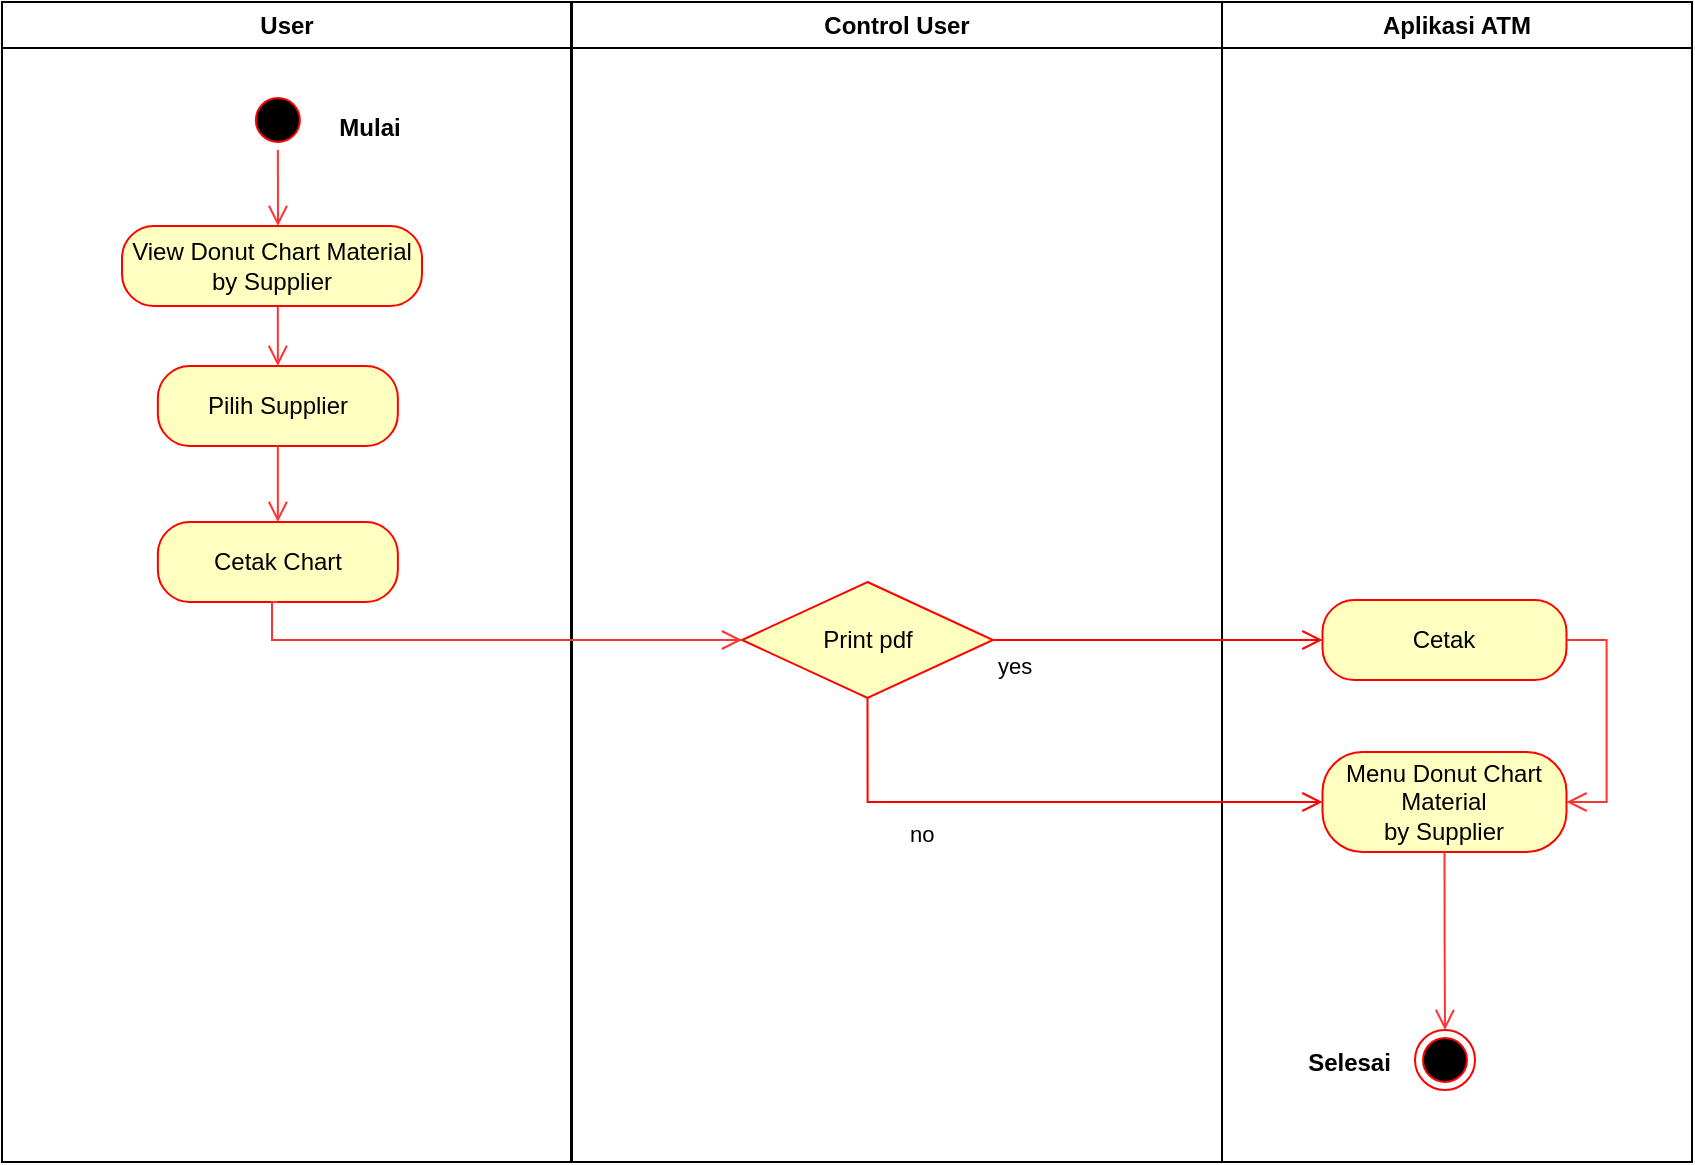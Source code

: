 <mxfile version="20.5.3" type="device"><diagram id="ah0eJ8PfzQUdNrKppPGe" name="Page-1"><mxGraphModel dx="868" dy="425" grid="1" gridSize="10" guides="1" tooltips="1" connect="1" arrows="1" fold="1" page="1" pageScale="1" pageWidth="827" pageHeight="1169" math="0" shadow="0"><root><mxCell id="0"/><mxCell id="1" parent="0"/><mxCell id="VeD1-ZMjEAOXh3ORbJDU-1" value="User" style="swimlane;whiteSpace=wrap" parent="1" vertex="1"><mxGeometry x="180" y="70" width="284.5" height="580" as="geometry"/></mxCell><mxCell id="VeD1-ZMjEAOXh3ORbJDU-2" style="edgeStyle=orthogonalEdgeStyle;rounded=0;orthogonalLoop=1;jettySize=auto;html=1;exitX=0.5;exitY=1;exitDx=0;exitDy=0;strokeColor=#FF3333;strokeWidth=1;endArrow=open;endFill=0;endSize=8;entryX=0.5;entryY=0;entryDx=0;entryDy=0;" parent="VeD1-ZMjEAOXh3ORbJDU-1" source="VeD1-ZMjEAOXh3ORbJDU-3" edge="1"><mxGeometry relative="1" as="geometry"><Array as="points"/><mxPoint x="138" y="112" as="targetPoint"/><mxPoint x="135.93" y="74" as="sourcePoint"/></mxGeometry></mxCell><mxCell id="VeD1-ZMjEAOXh3ORbJDU-3" value="" style="ellipse;shape=startState;fillColor=#000000;strokeColor=#ff0000;" parent="VeD1-ZMjEAOXh3ORbJDU-1" vertex="1"><mxGeometry x="122.93" y="44" width="30" height="30" as="geometry"/></mxCell><mxCell id="VeD1-ZMjEAOXh3ORbJDU-4" value="Mulai" style="text;align=center;fontStyle=1;verticalAlign=middle;spacingLeft=3;spacingRight=3;strokeColor=none;rotatable=0;points=[[0,0.5],[1,0.5]];portConstraint=eastwest;" parent="VeD1-ZMjEAOXh3ORbJDU-1" vertex="1"><mxGeometry x="144" y="49" width="80" height="26" as="geometry"/></mxCell><mxCell id="VeD1-ZMjEAOXh3ORbJDU-5" value="Pilih Supplier" style="rounded=1;whiteSpace=wrap;html=1;arcSize=40;fontColor=#000000;fillColor=#ffffc0;strokeColor=#ff0000;" parent="VeD1-ZMjEAOXh3ORbJDU-1" vertex="1"><mxGeometry x="77.93" y="182" width="120" height="40" as="geometry"/></mxCell><mxCell id="VeD1-ZMjEAOXh3ORbJDU-59" style="edgeStyle=orthogonalEdgeStyle;rounded=0;orthogonalLoop=1;jettySize=auto;html=1;exitX=0.5;exitY=1;exitDx=0;exitDy=0;entryX=0.5;entryY=0;entryDx=0;entryDy=0;endSize=8;endArrow=open;endFill=0;strokeColor=#FF3333;" parent="VeD1-ZMjEAOXh3ORbJDU-1" source="VeD1-ZMjEAOXh3ORbJDU-6" target="VeD1-ZMjEAOXh3ORbJDU-5" edge="1"><mxGeometry relative="1" as="geometry"/></mxCell><mxCell id="VeD1-ZMjEAOXh3ORbJDU-6" value="View Donut Chart Material&lt;br&gt;by Supplier" style="rounded=1;whiteSpace=wrap;html=1;arcSize=40;fontColor=#000000;fillColor=#ffffc0;strokeColor=#ff0000;" parent="VeD1-ZMjEAOXh3ORbJDU-1" vertex="1"><mxGeometry x="60" y="112" width="150" height="40" as="geometry"/></mxCell><mxCell id="VeD1-ZMjEAOXh3ORbJDU-7" style="edgeStyle=orthogonalEdgeStyle;rounded=0;orthogonalLoop=1;jettySize=auto;html=1;exitX=0.5;exitY=1;exitDx=0;exitDy=0;strokeColor=#FF3333;strokeWidth=1;endArrow=open;endFill=0;endSize=8;" parent="VeD1-ZMjEAOXh3ORbJDU-1" source="VeD1-ZMjEAOXh3ORbJDU-6" target="VeD1-ZMjEAOXh3ORbJDU-6" edge="1"><mxGeometry relative="1" as="geometry"/></mxCell><mxCell id="kNCaAPqpWxP_UMkQTJSf-1" value="Cetak Chart" style="rounded=1;whiteSpace=wrap;html=1;arcSize=40;fontColor=#000000;fillColor=#ffffc0;strokeColor=#ff0000;" parent="VeD1-ZMjEAOXh3ORbJDU-1" vertex="1"><mxGeometry x="77.93" y="260" width="120" height="40" as="geometry"/></mxCell><mxCell id="kNCaAPqpWxP_UMkQTJSf-3" style="edgeStyle=orthogonalEdgeStyle;rounded=0;orthogonalLoop=1;jettySize=auto;html=1;entryX=0.5;entryY=0;entryDx=0;entryDy=0;endSize=8;endArrow=open;endFill=0;strokeColor=#FF3333;exitX=0.5;exitY=1;exitDx=0;exitDy=0;" parent="VeD1-ZMjEAOXh3ORbJDU-1" source="VeD1-ZMjEAOXh3ORbJDU-5" target="kNCaAPqpWxP_UMkQTJSf-1" edge="1"><mxGeometry relative="1" as="geometry"><mxPoint x="60" y="230" as="sourcePoint"/><mxPoint x="147.93" y="192" as="targetPoint"/></mxGeometry></mxCell><mxCell id="VeD1-ZMjEAOXh3ORbJDU-20" value="Control User" style="swimlane;whiteSpace=wrap" parent="1" vertex="1"><mxGeometry x="465" y="70" width="325" height="580" as="geometry"/></mxCell><mxCell id="VeD1-ZMjEAOXh3ORbJDU-78" value="Print pdf" style="rhombus;whiteSpace=wrap;html=1;fillColor=#ffffc0;strokeColor=#ff0000;strokeWidth=1;" parent="VeD1-ZMjEAOXh3ORbJDU-20" vertex="1"><mxGeometry x="85" y="290" width="125.5" height="58" as="geometry"/></mxCell><mxCell id="VeD1-ZMjEAOXh3ORbJDU-23" value="Aplikasi ATM" style="swimlane;whiteSpace=wrap" parent="1" vertex="1"><mxGeometry x="790" y="70" width="235" height="580" as="geometry"/></mxCell><mxCell id="VeD1-ZMjEAOXh3ORbJDU-24" value="" style="ellipse;html=1;shape=endState;fillColor=#000000;strokeColor=#ff0000;strokeWidth=1;" parent="VeD1-ZMjEAOXh3ORbJDU-23" vertex="1"><mxGeometry x="96.5" y="514" width="30" height="30" as="geometry"/></mxCell><mxCell id="VeD1-ZMjEAOXh3ORbJDU-25" value="Selesai" style="text;align=center;fontStyle=1;verticalAlign=middle;spacingLeft=3;spacingRight=3;strokeColor=none;rotatable=0;points=[[0,0.5],[1,0.5]];portConstraint=eastwest;" parent="VeD1-ZMjEAOXh3ORbJDU-23" vertex="1"><mxGeometry x="25" y="515" width="77.5" height="29" as="geometry"/></mxCell><mxCell id="VeD1-ZMjEAOXh3ORbJDU-85" value="Menu Donut Chart Material&lt;br&gt;by Supplier" style="rounded=1;whiteSpace=wrap;html=1;arcSize=40;fontColor=#000000;fillColor=#ffffc0;strokeColor=#ff0000;strokeWidth=1;" parent="VeD1-ZMjEAOXh3ORbJDU-23" vertex="1"><mxGeometry x="50.25" y="375" width="122" height="50" as="geometry"/></mxCell><mxCell id="VeD1-ZMjEAOXh3ORbJDU-26" style="edgeStyle=orthogonalEdgeStyle;rounded=0;orthogonalLoop=1;jettySize=auto;html=1;entryX=0.5;entryY=0;entryDx=0;entryDy=0;strokeColor=#FF3333;strokeWidth=1;endArrow=open;endFill=0;endSize=8;exitX=0.5;exitY=1;exitDx=0;exitDy=0;" parent="VeD1-ZMjEAOXh3ORbJDU-23" source="VeD1-ZMjEAOXh3ORbJDU-85" target="VeD1-ZMjEAOXh3ORbJDU-24" edge="1"><mxGeometry relative="1" as="geometry"><mxPoint x="40" y="469" as="sourcePoint"/></mxGeometry></mxCell><mxCell id="VeD1-ZMjEAOXh3ORbJDU-27" value="Cetak" style="rounded=1;whiteSpace=wrap;html=1;arcSize=40;fontColor=#000000;fillColor=#ffffc0;strokeColor=#ff0000;strokeWidth=1;" parent="VeD1-ZMjEAOXh3ORbJDU-23" vertex="1"><mxGeometry x="50.25" y="299" width="122" height="40" as="geometry"/></mxCell><mxCell id="VeD1-ZMjEAOXh3ORbJDU-86" style="edgeStyle=orthogonalEdgeStyle;rounded=0;orthogonalLoop=1;jettySize=auto;html=1;exitX=1;exitY=0.5;exitDx=0;exitDy=0;entryX=1;entryY=0.5;entryDx=0;entryDy=0;strokeColor=#FF3333;endArrow=open;endFill=0;endSize=8;" parent="VeD1-ZMjEAOXh3ORbJDU-23" source="VeD1-ZMjEAOXh3ORbJDU-27" target="VeD1-ZMjEAOXh3ORbJDU-85" edge="1"><mxGeometry relative="1" as="geometry"/></mxCell><mxCell id="VeD1-ZMjEAOXh3ORbJDU-82" value="no" style="edgeStyle=orthogonalEdgeStyle;html=1;align=left;verticalAlign=bottom;endArrow=open;endSize=8;strokeColor=#ff0000;rounded=0;strokeWidth=1;exitX=0.5;exitY=1;exitDx=0;exitDy=0;entryX=0;entryY=0.5;entryDx=0;entryDy=0;" parent="1" source="VeD1-ZMjEAOXh3ORbJDU-78" target="VeD1-ZMjEAOXh3ORbJDU-85" edge="1"><mxGeometry x="-0.489" y="-25" relative="1" as="geometry"><mxPoint x="820" y="730" as="targetPoint"/><mxPoint x="620.75" y="523" as="sourcePoint"/><mxPoint as="offset"/></mxGeometry></mxCell><mxCell id="VeD1-ZMjEAOXh3ORbJDU-81" value="yes" style="edgeStyle=orthogonalEdgeStyle;html=1;align=left;verticalAlign=top;endArrow=open;endSize=8;strokeColor=#ff0000;rounded=0;exitX=1;exitY=0.5;exitDx=0;exitDy=0;entryX=0;entryY=0.5;entryDx=0;entryDy=0;" parent="1" source="VeD1-ZMjEAOXh3ORbJDU-78" target="VeD1-ZMjEAOXh3ORbJDU-27" edge="1"><mxGeometry x="-1" relative="1" as="geometry"><mxPoint x="660" y="470" as="targetPoint"/><mxPoint x="683.5" y="494" as="sourcePoint"/></mxGeometry></mxCell><mxCell id="VeD1-ZMjEAOXh3ORbJDU-69" style="edgeStyle=orthogonalEdgeStyle;rounded=0;orthogonalLoop=1;jettySize=auto;html=1;strokeColor=#FF3333;endArrow=open;endFill=0;endSize=8;entryX=0;entryY=0.5;entryDx=0;entryDy=0;startArrow=none;" parent="1" target="VeD1-ZMjEAOXh3ORbJDU-78" edge="1"><mxGeometry relative="1" as="geometry"><mxPoint x="318" y="370" as="sourcePoint"/><mxPoint x="500" y="323.67" as="targetPoint"/><Array as="points"><mxPoint x="315" y="389"/></Array></mxGeometry></mxCell></root></mxGraphModel></diagram></mxfile>
